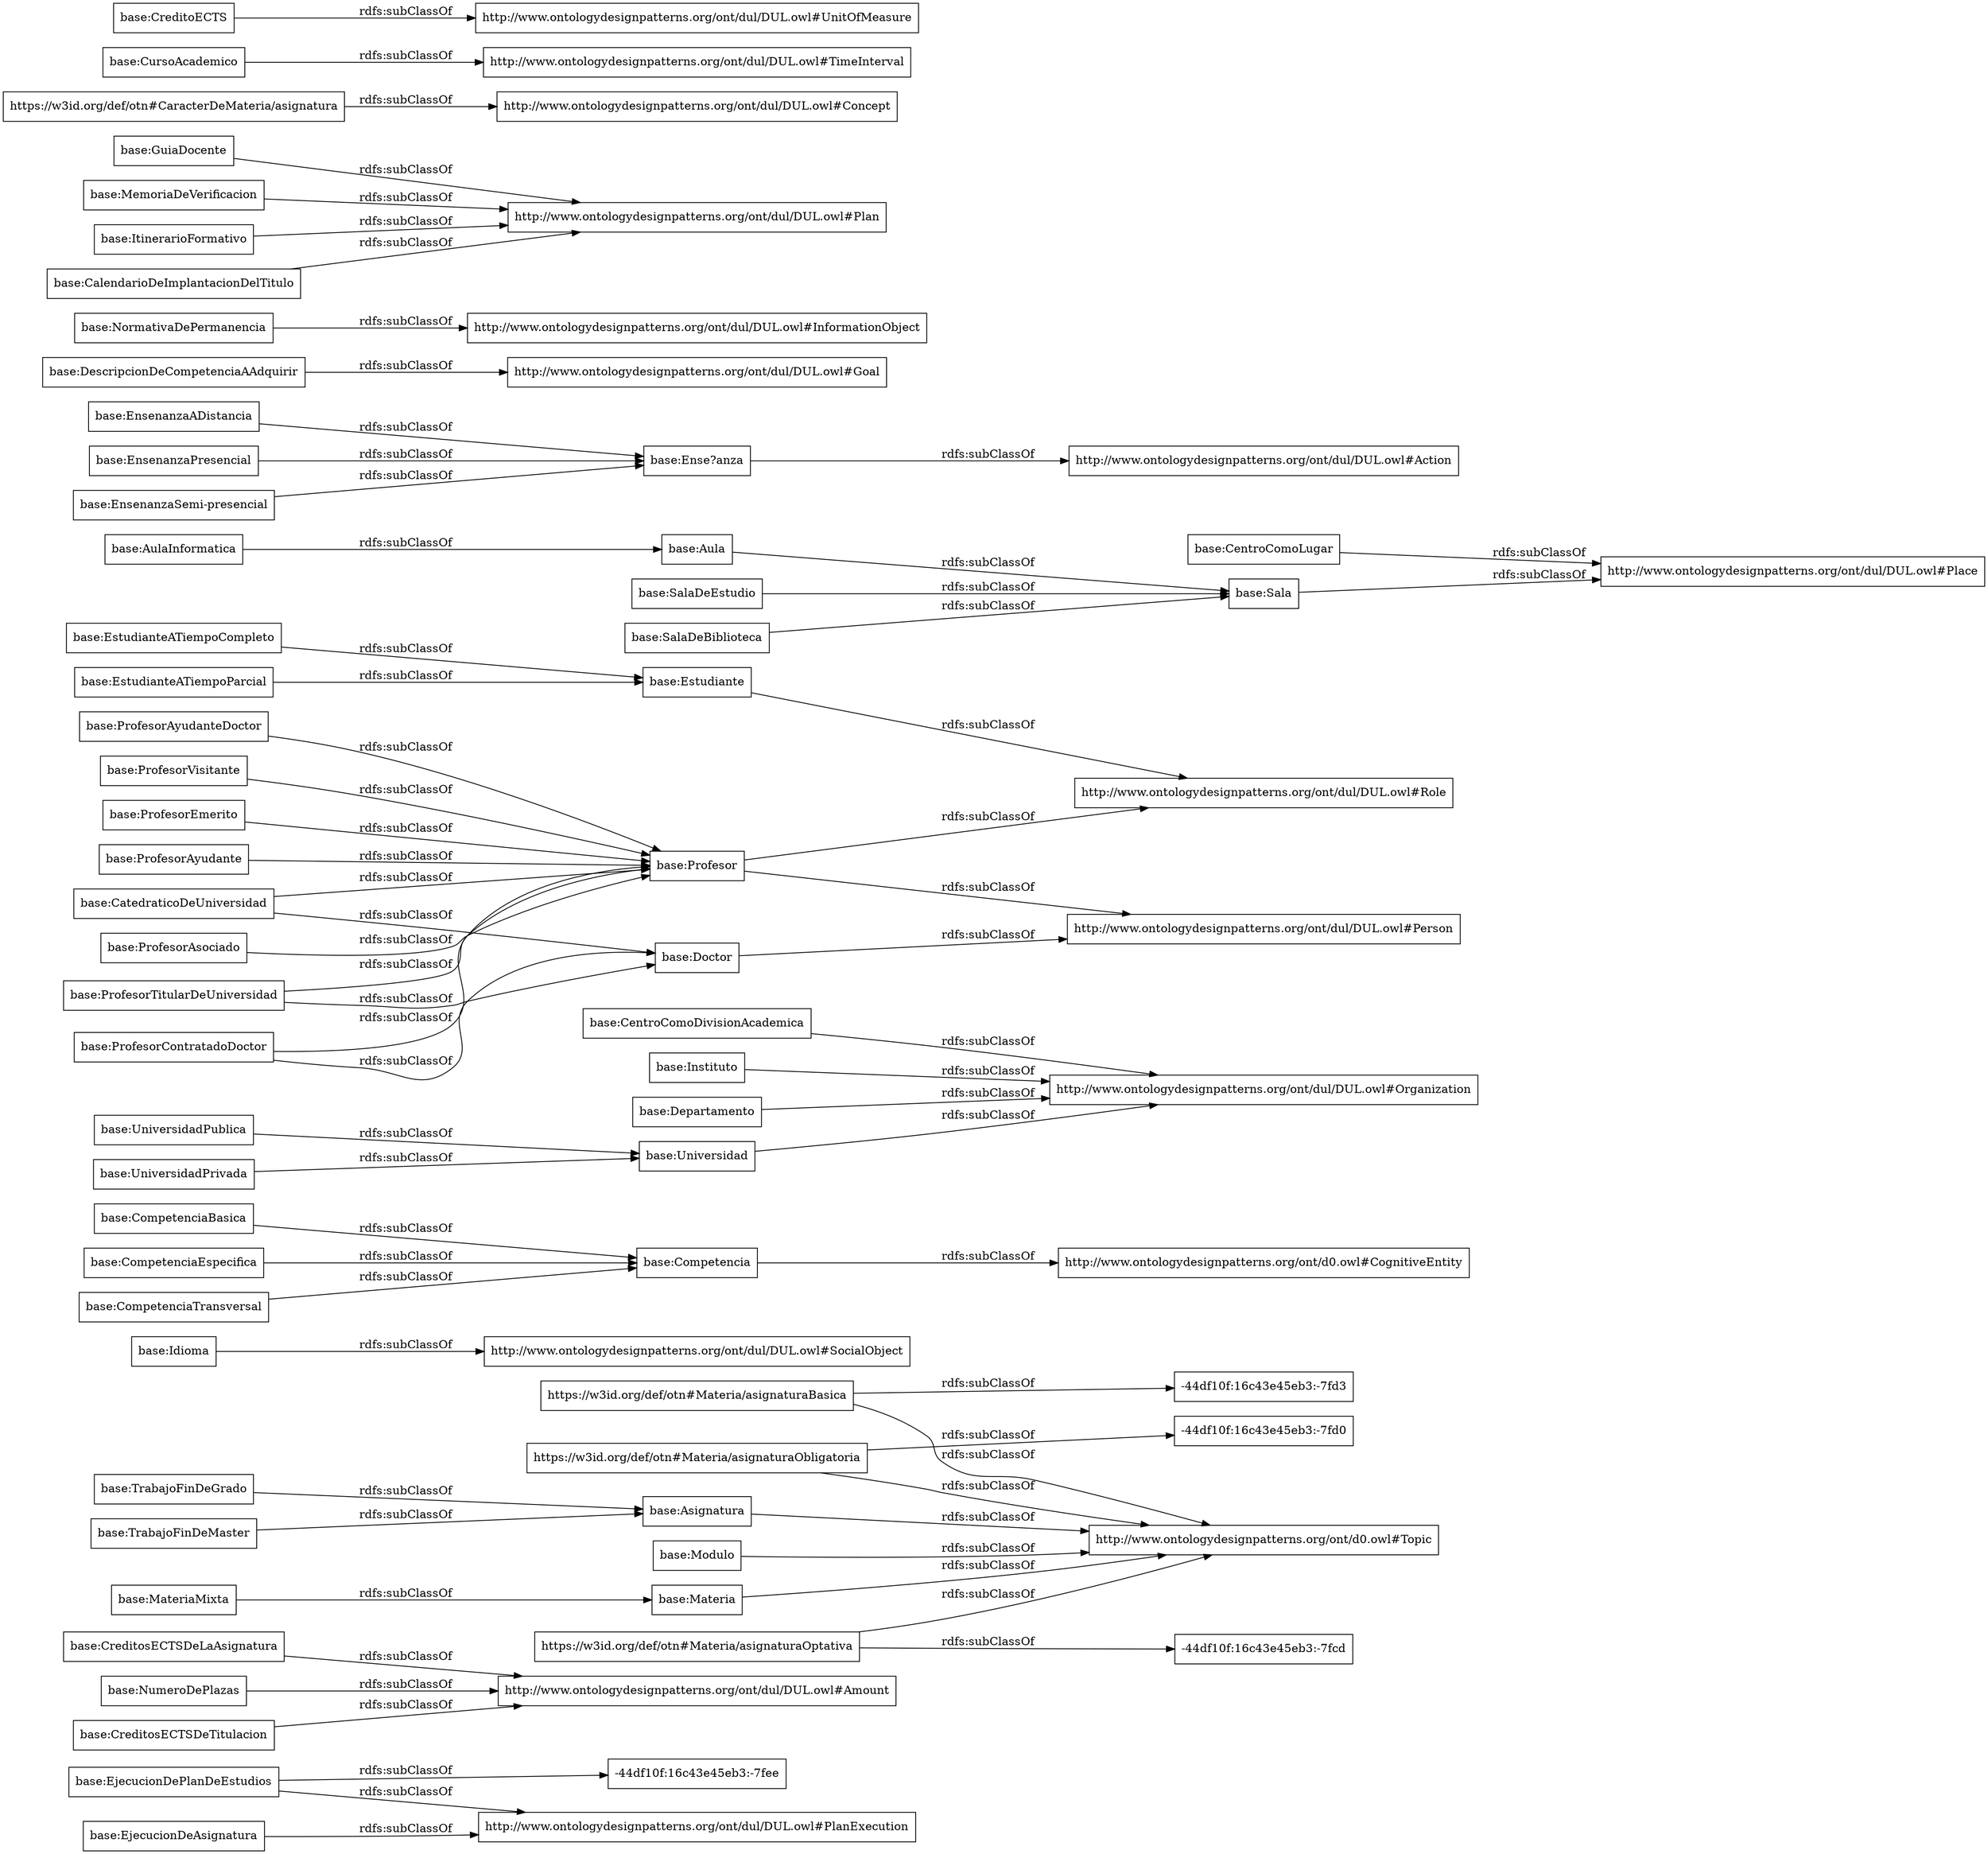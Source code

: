 digraph ar2dtool_diagram { 
rankdir=LR;
size="1000"
node [shape = rectangle, color="black"]; "-44df10f:16c43e45eb3:-7fee" "base:CreditosECTSDeLaAsignatura" "base:Modulo" "base:Idioma" "base:CompetenciaBasica" "base:TrabajoFinDeMaster" "base:Universidad" "base:ProfesorEmerito" "base:CentroComoLugar" "base:Ense?anza" "base:NumeroDePlazas" "-44df10f:16c43e45eb3:-7fd3" "base:ProfesorTitularDeUniversidad" "base:EnsenanzaADistancia" "base:CompetenciaEspecifica" "base:EjecucionDePlanDeEstudios" "base:Sala" "https://w3id.org/def/otn#Materia/asignaturaBasica" "base:AulaInformatica" "base:EnsenanzaPresencial" "base:DescripcionDeCompetenciaAAdquirir" "base:NormativaDePermanencia" "base:UniversidadPublica" "base:CentroComoDivisionAcademica" "base:EstudianteATiempoParcial" "base:CompetenciaTransversal" "base:Instituto" "base:Materia" "https://w3id.org/def/otn#Materia/asignaturaObligatoria" "base:GuiaDocente" "base:CreditosECTSDeTitulacion" "-44df10f:16c43e45eb3:-7fcd" "https://w3id.org/def/otn#Materia/asignaturaOptativa" "base:MateriaMixta" "base:ProfesorAyudanteDoctor" "base:ProfesorVisitante" "https://w3id.org/def/otn#CaracterDeMateria/asignatura" "base:Estudiante" "base:Doctor" "base:Aula" "base:EstudianteATiempoCompleto" "base:TrabajoFinDeGrado" "base:Competencia" "base:MemoriaDeVerificacion" "-44df10f:16c43e45eb3:-7fd0" "base:SalaDeEstudio" "base:SalaDeBiblioteca" "base:ProfesorContratadoDoctor" "base:Departamento" "base:EjecucionDeAsignatura" "base:ItinerarioFormativo" "base:ProfesorAyudante" "base:Asignatura" "base:CursoAcademico" "base:CatedraticoDeUniversidad" "base:CreditoECTS" "base:EnsenanzaSemi-presencial" "base:ProfesorAsociado" "base:Profesor" "base:CalendarioDeImplantacionDelTitulo" "base:UniversidadPrivada" ; /*classes style*/
	"base:EnsenanzaSemi-presencial" -> "base:Ense?anza" [ label = "rdfs:subClassOf" ];
	"base:EnsenanzaADistancia" -> "base:Ense?anza" [ label = "rdfs:subClassOf" ];
	"base:CompetenciaEspecifica" -> "base:Competencia" [ label = "rdfs:subClassOf" ];
	"base:AulaInformatica" -> "base:Aula" [ label = "rdfs:subClassOf" ];
	"base:CatedraticoDeUniversidad" -> "base:Profesor" [ label = "rdfs:subClassOf" ];
	"base:CatedraticoDeUniversidad" -> "base:Doctor" [ label = "rdfs:subClassOf" ];
	"base:SalaDeEstudio" -> "base:Sala" [ label = "rdfs:subClassOf" ];
	"base:CursoAcademico" -> "http://www.ontologydesignpatterns.org/ont/dul/DUL.owl#TimeInterval" [ label = "rdfs:subClassOf" ];
	"base:SalaDeBiblioteca" -> "base:Sala" [ label = "rdfs:subClassOf" ];
	"base:Instituto" -> "http://www.ontologydesignpatterns.org/ont/dul/DUL.owl#Organization" [ label = "rdfs:subClassOf" ];
	"base:ProfesorEmerito" -> "base:Profesor" [ label = "rdfs:subClassOf" ];
	"base:Universidad" -> "http://www.ontologydesignpatterns.org/ont/dul/DUL.owl#Organization" [ label = "rdfs:subClassOf" ];
	"base:CentroComoDivisionAcademica" -> "http://www.ontologydesignpatterns.org/ont/dul/DUL.owl#Organization" [ label = "rdfs:subClassOf" ];
	"base:EstudianteATiempoCompleto" -> "base:Estudiante" [ label = "rdfs:subClassOf" ];
	"https://w3id.org/def/otn#Materia/asignaturaBasica" -> "-44df10f:16c43e45eb3:-7fd3" [ label = "rdfs:subClassOf" ];
	"https://w3id.org/def/otn#Materia/asignaturaBasica" -> "http://www.ontologydesignpatterns.org/ont/d0.owl#Topic" [ label = "rdfs:subClassOf" ];
	"base:CreditosECTSDeTitulacion" -> "http://www.ontologydesignpatterns.org/ont/dul/DUL.owl#Amount" [ label = "rdfs:subClassOf" ];
	"base:Modulo" -> "http://www.ontologydesignpatterns.org/ont/d0.owl#Topic" [ label = "rdfs:subClassOf" ];
	"base:ProfesorAsociado" -> "base:Profesor" [ label = "rdfs:subClassOf" ];
	"base:UniversidadPublica" -> "base:Universidad" [ label = "rdfs:subClassOf" ];
	"https://w3id.org/def/otn#Materia/asignaturaOptativa" -> "-44df10f:16c43e45eb3:-7fcd" [ label = "rdfs:subClassOf" ];
	"https://w3id.org/def/otn#Materia/asignaturaOptativa" -> "http://www.ontologydesignpatterns.org/ont/d0.owl#Topic" [ label = "rdfs:subClassOf" ];
	"base:Competencia" -> "http://www.ontologydesignpatterns.org/ont/d0.owl#CognitiveEntity" [ label = "rdfs:subClassOf" ];
	"base:EjecucionDeAsignatura" -> "http://www.ontologydesignpatterns.org/ont/dul/DUL.owl#PlanExecution" [ label = "rdfs:subClassOf" ];
	"base:DescripcionDeCompetenciaAAdquirir" -> "http://www.ontologydesignpatterns.org/ont/dul/DUL.owl#Goal" [ label = "rdfs:subClassOf" ];
	"https://w3id.org/def/otn#CaracterDeMateria/asignatura" -> "http://www.ontologydesignpatterns.org/ont/dul/DUL.owl#Concept" [ label = "rdfs:subClassOf" ];
	"base:CentroComoLugar" -> "http://www.ontologydesignpatterns.org/ont/dul/DUL.owl#Place" [ label = "rdfs:subClassOf" ];
	"base:Profesor" -> "http://www.ontologydesignpatterns.org/ont/dul/DUL.owl#Role" [ label = "rdfs:subClassOf" ];
	"base:Profesor" -> "http://www.ontologydesignpatterns.org/ont/dul/DUL.owl#Person" [ label = "rdfs:subClassOf" ];
	"base:Sala" -> "http://www.ontologydesignpatterns.org/ont/dul/DUL.owl#Place" [ label = "rdfs:subClassOf" ];
	"base:Aula" -> "base:Sala" [ label = "rdfs:subClassOf" ];
	"base:ProfesorAyudanteDoctor" -> "base:Profesor" [ label = "rdfs:subClassOf" ];
	"base:ItinerarioFormativo" -> "http://www.ontologydesignpatterns.org/ont/dul/DUL.owl#Plan" [ label = "rdfs:subClassOf" ];
	"base:Idioma" -> "http://www.ontologydesignpatterns.org/ont/dul/DUL.owl#SocialObject" [ label = "rdfs:subClassOf" ];
	"base:MateriaMixta" -> "base:Materia" [ label = "rdfs:subClassOf" ];
	"base:CompetenciaTransversal" -> "base:Competencia" [ label = "rdfs:subClassOf" ];
	"base:CalendarioDeImplantacionDelTitulo" -> "http://www.ontologydesignpatterns.org/ont/dul/DUL.owl#Plan" [ label = "rdfs:subClassOf" ];
	"base:Ense?anza" -> "http://www.ontologydesignpatterns.org/ont/dul/DUL.owl#Action" [ label = "rdfs:subClassOf" ];
	"base:NumeroDePlazas" -> "http://www.ontologydesignpatterns.org/ont/dul/DUL.owl#Amount" [ label = "rdfs:subClassOf" ];
	"base:EjecucionDePlanDeEstudios" -> "-44df10f:16c43e45eb3:-7fee" [ label = "rdfs:subClassOf" ];
	"base:EjecucionDePlanDeEstudios" -> "http://www.ontologydesignpatterns.org/ont/dul/DUL.owl#PlanExecution" [ label = "rdfs:subClassOf" ];
	"base:CreditosECTSDeLaAsignatura" -> "http://www.ontologydesignpatterns.org/ont/dul/DUL.owl#Amount" [ label = "rdfs:subClassOf" ];
	"base:TrabajoFinDeMaster" -> "base:Asignatura" [ label = "rdfs:subClassOf" ];
	"base:CreditoECTS" -> "http://www.ontologydesignpatterns.org/ont/dul/DUL.owl#UnitOfMeasure" [ label = "rdfs:subClassOf" ];
	"base:Doctor" -> "http://www.ontologydesignpatterns.org/ont/dul/DUL.owl#Person" [ label = "rdfs:subClassOf" ];
	"base:Asignatura" -> "http://www.ontologydesignpatterns.org/ont/d0.owl#Topic" [ label = "rdfs:subClassOf" ];
	"base:ProfesorVisitante" -> "base:Profesor" [ label = "rdfs:subClassOf" ];
	"base:EstudianteATiempoParcial" -> "base:Estudiante" [ label = "rdfs:subClassOf" ];
	"base:MemoriaDeVerificacion" -> "http://www.ontologydesignpatterns.org/ont/dul/DUL.owl#Plan" [ label = "rdfs:subClassOf" ];
	"base:TrabajoFinDeGrado" -> "base:Asignatura" [ label = "rdfs:subClassOf" ];
	"base:Materia" -> "http://www.ontologydesignpatterns.org/ont/d0.owl#Topic" [ label = "rdfs:subClassOf" ];
	"base:GuiaDocente" -> "http://www.ontologydesignpatterns.org/ont/dul/DUL.owl#Plan" [ label = "rdfs:subClassOf" ];
	"base:ProfesorAyudante" -> "base:Profesor" [ label = "rdfs:subClassOf" ];
	"base:ProfesorContratadoDoctor" -> "base:Profesor" [ label = "rdfs:subClassOf" ];
	"base:ProfesorContratadoDoctor" -> "base:Doctor" [ label = "rdfs:subClassOf" ];
	"base:EnsenanzaPresencial" -> "base:Ense?anza" [ label = "rdfs:subClassOf" ];
	"base:Departamento" -> "http://www.ontologydesignpatterns.org/ont/dul/DUL.owl#Organization" [ label = "rdfs:subClassOf" ];
	"base:CompetenciaBasica" -> "base:Competencia" [ label = "rdfs:subClassOf" ];
	"base:NormativaDePermanencia" -> "http://www.ontologydesignpatterns.org/ont/dul/DUL.owl#InformationObject" [ label = "rdfs:subClassOf" ];
	"base:ProfesorTitularDeUniversidad" -> "base:Profesor" [ label = "rdfs:subClassOf" ];
	"base:ProfesorTitularDeUniversidad" -> "base:Doctor" [ label = "rdfs:subClassOf" ];
	"base:UniversidadPrivada" -> "base:Universidad" [ label = "rdfs:subClassOf" ];
	"https://w3id.org/def/otn#Materia/asignaturaObligatoria" -> "-44df10f:16c43e45eb3:-7fd0" [ label = "rdfs:subClassOf" ];
	"https://w3id.org/def/otn#Materia/asignaturaObligatoria" -> "http://www.ontologydesignpatterns.org/ont/d0.owl#Topic" [ label = "rdfs:subClassOf" ];
	"base:Estudiante" -> "http://www.ontologydesignpatterns.org/ont/dul/DUL.owl#Role" [ label = "rdfs:subClassOf" ];

}
